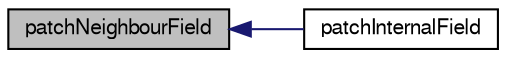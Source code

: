 digraph "patchNeighbourField"
{
  bgcolor="transparent";
  edge [fontname="FreeSans",fontsize="10",labelfontname="FreeSans",labelfontsize="10"];
  node [fontname="FreeSans",fontsize="10",shape=record];
  rankdir="LR";
  Node61 [label="patchNeighbourField",height=0.2,width=0.4,color="black", fillcolor="grey75", style="filled", fontcolor="black"];
  Node61 -> Node62 [dir="back",color="midnightblue",fontsize="10",style="solid",fontname="FreeSans"];
  Node62 [label="patchInternalField",height=0.2,width=0.4,color="black",URL="$a21994.html#a44f7158041090f57d3e048bb8aaf9387",tooltip="Return internal field next to patch as patch field. "];
}
